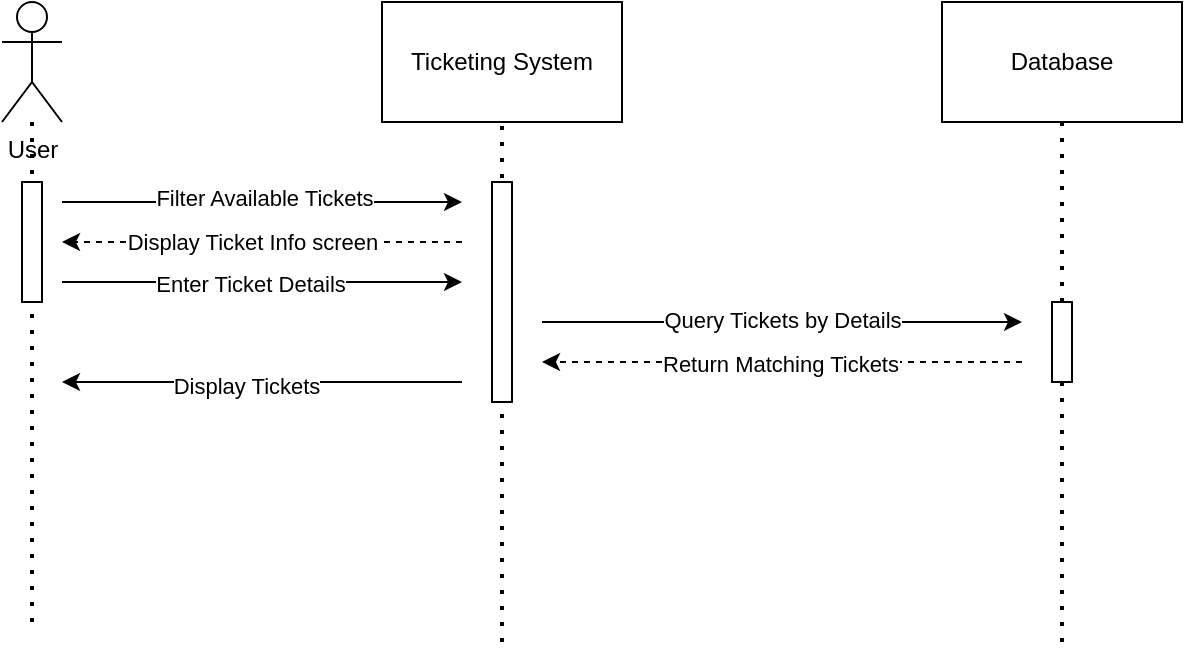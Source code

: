 <mxfile version="26.2.14">
  <diagram name="Page-1" id="mNsC_kWxXmGGWpabAMJs">
    <mxGraphModel dx="1180" dy="661" grid="1" gridSize="10" guides="1" tooltips="1" connect="1" arrows="1" fold="1" page="1" pageScale="1" pageWidth="827" pageHeight="1169" math="0" shadow="0">
      <root>
        <mxCell id="0" />
        <mxCell id="1" parent="0" />
        <mxCell id="mFlOoghS338N10ekv95L-1" value="User" style="shape=umlActor;verticalLabelPosition=bottom;verticalAlign=top;html=1;outlineConnect=0;" vertex="1" parent="1">
          <mxGeometry x="90" y="60" width="30" height="60" as="geometry" />
        </mxCell>
        <mxCell id="mFlOoghS338N10ekv95L-2" value="Database" style="rounded=0;whiteSpace=wrap;html=1;" vertex="1" parent="1">
          <mxGeometry x="560" y="60" width="120" height="60" as="geometry" />
        </mxCell>
        <mxCell id="mFlOoghS338N10ekv95L-3" value="Ticketing System" style="rounded=0;whiteSpace=wrap;html=1;" vertex="1" parent="1">
          <mxGeometry x="280" y="60" width="120" height="60" as="geometry" />
        </mxCell>
        <mxCell id="mFlOoghS338N10ekv95L-6" value="" style="endArrow=none;dashed=1;html=1;dashPattern=1 3;strokeWidth=2;rounded=0;" edge="1" parent="1" source="mFlOoghS338N10ekv95L-27" target="mFlOoghS338N10ekv95L-2">
          <mxGeometry width="50" height="50" relative="1" as="geometry">
            <mxPoint x="620" y="380" as="sourcePoint" />
            <mxPoint x="410" y="200" as="targetPoint" />
          </mxGeometry>
        </mxCell>
        <mxCell id="mFlOoghS338N10ekv95L-7" value="" style="endArrow=none;dashed=1;html=1;dashPattern=1 3;strokeWidth=2;rounded=0;" edge="1" parent="1" target="mFlOoghS338N10ekv95L-3">
          <mxGeometry width="50" height="50" relative="1" as="geometry">
            <mxPoint x="340" y="380" as="sourcePoint" />
            <mxPoint x="410" y="200" as="targetPoint" />
          </mxGeometry>
        </mxCell>
        <mxCell id="mFlOoghS338N10ekv95L-8" value="" style="endArrow=none;dashed=1;html=1;dashPattern=1 3;strokeWidth=2;rounded=0;" edge="1" parent="1" target="mFlOoghS338N10ekv95L-1">
          <mxGeometry width="50" height="50" relative="1" as="geometry">
            <mxPoint x="105" y="370" as="sourcePoint" />
            <mxPoint x="410" y="200" as="targetPoint" />
          </mxGeometry>
        </mxCell>
        <mxCell id="mFlOoghS338N10ekv95L-9" value="" style="endArrow=classic;html=1;rounded=0;" edge="1" parent="1">
          <mxGeometry width="50" height="50" relative="1" as="geometry">
            <mxPoint x="120" y="160" as="sourcePoint" />
            <mxPoint x="320" y="160" as="targetPoint" />
          </mxGeometry>
        </mxCell>
        <mxCell id="mFlOoghS338N10ekv95L-10" value="Filter Available Tickets" style="edgeLabel;html=1;align=center;verticalAlign=middle;resizable=0;points=[];" vertex="1" connectable="0" parent="mFlOoghS338N10ekv95L-9">
          <mxGeometry x="0.006" y="2" relative="1" as="geometry">
            <mxPoint as="offset" />
          </mxGeometry>
        </mxCell>
        <mxCell id="mFlOoghS338N10ekv95L-11" value="" style="endArrow=classic;html=1;rounded=0;dashed=1;" edge="1" parent="1">
          <mxGeometry width="50" height="50" relative="1" as="geometry">
            <mxPoint x="320" y="180" as="sourcePoint" />
            <mxPoint x="120" y="180" as="targetPoint" />
          </mxGeometry>
        </mxCell>
        <mxCell id="mFlOoghS338N10ekv95L-12" value="Display Ticket Info screen" style="edgeLabel;html=1;align=center;verticalAlign=middle;resizable=0;points=[];" vertex="1" connectable="0" parent="mFlOoghS338N10ekv95L-11">
          <mxGeometry x="0.051" relative="1" as="geometry">
            <mxPoint as="offset" />
          </mxGeometry>
        </mxCell>
        <mxCell id="mFlOoghS338N10ekv95L-13" value="" style="endArrow=classic;html=1;rounded=0;" edge="1" parent="1">
          <mxGeometry width="50" height="50" relative="1" as="geometry">
            <mxPoint x="120" y="200" as="sourcePoint" />
            <mxPoint x="320" y="200" as="targetPoint" />
          </mxGeometry>
        </mxCell>
        <mxCell id="mFlOoghS338N10ekv95L-15" value="Enter Ticket Details" style="edgeLabel;html=1;align=center;verticalAlign=middle;resizable=0;points=[];" vertex="1" connectable="0" parent="mFlOoghS338N10ekv95L-13">
          <mxGeometry x="-0.063" y="-1" relative="1" as="geometry">
            <mxPoint as="offset" />
          </mxGeometry>
        </mxCell>
        <mxCell id="mFlOoghS338N10ekv95L-16" value="" style="endArrow=classic;html=1;rounded=0;" edge="1" parent="1">
          <mxGeometry width="50" height="50" relative="1" as="geometry">
            <mxPoint x="360" y="220" as="sourcePoint" />
            <mxPoint x="600" y="220" as="targetPoint" />
          </mxGeometry>
        </mxCell>
        <mxCell id="mFlOoghS338N10ekv95L-17" value="Query Tickets by Details" style="edgeLabel;html=1;align=center;verticalAlign=middle;resizable=0;points=[];" vertex="1" connectable="0" parent="mFlOoghS338N10ekv95L-16">
          <mxGeometry y="1" relative="1" as="geometry">
            <mxPoint as="offset" />
          </mxGeometry>
        </mxCell>
        <mxCell id="mFlOoghS338N10ekv95L-18" value="" style="endArrow=classic;html=1;rounded=0;dashed=1;" edge="1" parent="1">
          <mxGeometry width="50" height="50" relative="1" as="geometry">
            <mxPoint x="600" y="240" as="sourcePoint" />
            <mxPoint x="360" y="240" as="targetPoint" />
          </mxGeometry>
        </mxCell>
        <mxCell id="mFlOoghS338N10ekv95L-19" value="Return Matching Tickets" style="edgeLabel;html=1;align=center;verticalAlign=middle;resizable=0;points=[];" vertex="1" connectable="0" parent="mFlOoghS338N10ekv95L-18">
          <mxGeometry x="0.014" y="1" relative="1" as="geometry">
            <mxPoint as="offset" />
          </mxGeometry>
        </mxCell>
        <mxCell id="mFlOoghS338N10ekv95L-20" value="" style="endArrow=classic;html=1;rounded=0;" edge="1" parent="1">
          <mxGeometry width="50" height="50" relative="1" as="geometry">
            <mxPoint x="320" y="250" as="sourcePoint" />
            <mxPoint x="120" y="250" as="targetPoint" />
          </mxGeometry>
        </mxCell>
        <mxCell id="mFlOoghS338N10ekv95L-21" value="Display Tickets" style="edgeLabel;html=1;align=center;verticalAlign=middle;resizable=0;points=[];" vertex="1" connectable="0" parent="mFlOoghS338N10ekv95L-20">
          <mxGeometry x="0.086" y="2" relative="1" as="geometry">
            <mxPoint as="offset" />
          </mxGeometry>
        </mxCell>
        <mxCell id="mFlOoghS338N10ekv95L-22" value="" style="rounded=0;whiteSpace=wrap;html=1;" vertex="1" parent="1">
          <mxGeometry x="100" y="150" width="10" height="60" as="geometry" />
        </mxCell>
        <mxCell id="mFlOoghS338N10ekv95L-26" value="" style="rounded=0;whiteSpace=wrap;html=1;" vertex="1" parent="1">
          <mxGeometry x="335" y="150" width="10" height="110" as="geometry" />
        </mxCell>
        <mxCell id="mFlOoghS338N10ekv95L-28" value="" style="endArrow=none;dashed=1;html=1;dashPattern=1 3;strokeWidth=2;rounded=0;" edge="1" parent="1" target="mFlOoghS338N10ekv95L-27">
          <mxGeometry width="50" height="50" relative="1" as="geometry">
            <mxPoint x="620" y="380" as="sourcePoint" />
            <mxPoint x="620" y="120" as="targetPoint" />
          </mxGeometry>
        </mxCell>
        <mxCell id="mFlOoghS338N10ekv95L-27" value="" style="rounded=0;whiteSpace=wrap;html=1;" vertex="1" parent="1">
          <mxGeometry x="615" y="210" width="10" height="40" as="geometry" />
        </mxCell>
      </root>
    </mxGraphModel>
  </diagram>
</mxfile>
